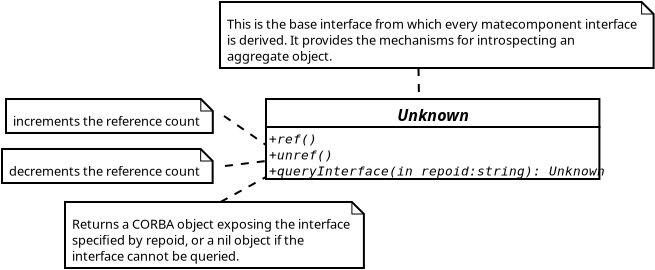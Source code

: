 <?xml version="1.0" encoding="UTF-8"?>
<dia:diagram xmlns:dia="http://www.lysator.liu.se/~alla/dia/"><dia:layer name="Background" visible="true"><dia:object type="UML - Class" version="0" id="O0"><dia:attribute name="obj_pos"><dia:point val="7.8,11.4"/></dia:attribute><dia:attribute name="obj_bb"><dia:rectangle val="7.75,11.35;23.15,15.45"/></dia:attribute><dia:attribute name="elem_corner"><dia:point val="7.8,11.4"/></dia:attribute><dia:attribute name="elem_width"><dia:real val="15.3"/></dia:attribute><dia:attribute name="elem_height"><dia:real val="4"/></dia:attribute><dia:attribute name="name"><dia:string>#Unknown#</dia:string></dia:attribute><dia:attribute name="stereotype"><dia:string>##</dia:string></dia:attribute><dia:attribute name="comment"><dia:string>##</dia:string></dia:attribute><dia:attribute name="abstract"><dia:boolean val="true"/></dia:attribute><dia:attribute name="suppress_attributes"><dia:boolean val="true"/></dia:attribute><dia:attribute name="suppress_operations"><dia:boolean val="false"/></dia:attribute><dia:attribute name="visible_attributes"><dia:boolean val="false"/></dia:attribute><dia:attribute name="visible_operations"><dia:boolean val="true"/></dia:attribute><dia:attribute name="visible_comments"><dia:boolean val="false"/></dia:attribute><dia:attribute name="foreground_color"><dia:color val="#000000"/></dia:attribute><dia:attribute name="background_color"><dia:color val="#ffffff"/></dia:attribute><dia:attribute name="normal_font"><dia:font family="monospace" style="0" name="Courier"/></dia:attribute><dia:attribute name="abstract_font"><dia:font family="monospace" style="88" name="Courier"/></dia:attribute><dia:attribute name="polymorphic_font"><dia:font family="monospace" style="8" name="Courier"/></dia:attribute><dia:attribute name="classname_font"><dia:font family="sans" style="80" name="Courier"/></dia:attribute><dia:attribute name="abstract_classname_font"><dia:font family="sans" style="88" name="Courier"/></dia:attribute><dia:attribute name="comment_font"><dia:font family="sans" style="8" name="Courier"/></dia:attribute><dia:attribute name="font_height"><dia:real val="0.8"/></dia:attribute><dia:attribute name="polymorphic_font_height"><dia:real val="0.8"/></dia:attribute><dia:attribute name="abstract_font_height"><dia:real val="0.8"/></dia:attribute><dia:attribute name="classname_font_height"><dia:real val="1"/></dia:attribute><dia:attribute name="abstract_classname_font_height"><dia:real val="1"/></dia:attribute><dia:attribute name="comment_font_height"><dia:real val="1"/></dia:attribute><dia:attribute name="attributes"/><dia:attribute name="operations"><dia:composite type="umloperation"><dia:attribute name="name"><dia:string>#ref#</dia:string></dia:attribute><dia:attribute name="stereotype"><dia:string>##</dia:string></dia:attribute><dia:attribute name="type"><dia:string>##</dia:string></dia:attribute><dia:attribute name="visibility"><dia:enum val="0"/></dia:attribute><dia:attribute name="comment"><dia:string>##</dia:string></dia:attribute><dia:attribute name="abstract"><dia:boolean val="false"/></dia:attribute><dia:attribute name="inheritance_type"><dia:enum val="1"/></dia:attribute><dia:attribute name="query"><dia:boolean val="false"/></dia:attribute><dia:attribute name="class_scope"><dia:boolean val="false"/></dia:attribute><dia:attribute name="parameters"/></dia:composite><dia:composite type="umloperation"><dia:attribute name="name"><dia:string>#unref#</dia:string></dia:attribute><dia:attribute name="stereotype"><dia:string>##</dia:string></dia:attribute><dia:attribute name="type"><dia:string>##</dia:string></dia:attribute><dia:attribute name="visibility"><dia:enum val="0"/></dia:attribute><dia:attribute name="comment"><dia:string>##</dia:string></dia:attribute><dia:attribute name="abstract"><dia:boolean val="false"/></dia:attribute><dia:attribute name="inheritance_type"><dia:enum val="1"/></dia:attribute><dia:attribute name="query"><dia:boolean val="false"/></dia:attribute><dia:attribute name="class_scope"><dia:boolean val="false"/></dia:attribute><dia:attribute name="parameters"/></dia:composite><dia:composite type="umloperation"><dia:attribute name="name"><dia:string>#queryInterface#</dia:string></dia:attribute><dia:attribute name="stereotype"><dia:string>##</dia:string></dia:attribute><dia:attribute name="type"><dia:string>#Unknown#</dia:string></dia:attribute><dia:attribute name="visibility"><dia:enum val="0"/></dia:attribute><dia:attribute name="comment"><dia:string>##</dia:string></dia:attribute><dia:attribute name="abstract"><dia:boolean val="false"/></dia:attribute><dia:attribute name="inheritance_type"><dia:enum val="1"/></dia:attribute><dia:attribute name="query"><dia:boolean val="false"/></dia:attribute><dia:attribute name="class_scope"><dia:boolean val="false"/></dia:attribute><dia:attribute name="parameters"><dia:composite type="umlparameter"><dia:attribute name="name"><dia:string>#repoid#</dia:string></dia:attribute><dia:attribute name="type"><dia:string>#string#</dia:string></dia:attribute><dia:attribute name="value"><dia:string>##</dia:string></dia:attribute><dia:attribute name="comment"><dia:string>##</dia:string></dia:attribute><dia:attribute name="kind"><dia:enum val="1"/></dia:attribute></dia:composite></dia:attribute></dia:composite></dia:attribute><dia:attribute name="template"><dia:boolean val="false"/></dia:attribute><dia:attribute name="templates"/></dia:object><dia:object type="UML - Note" version="0" id="O1"><dia:attribute name="obj_pos"><dia:point val="5.5,6.55"/></dia:attribute><dia:attribute name="obj_bb"><dia:rectangle val="5.45,6.5;25.4,9.9"/></dia:attribute><dia:attribute name="elem_corner"><dia:point val="5.5,6.55"/></dia:attribute><dia:attribute name="elem_width"><dia:real val="19.85"/></dia:attribute><dia:attribute name="elem_height"><dia:real val="3.3"/></dia:attribute><dia:attribute name="text"><dia:composite type="text"><dia:attribute name="string"><dia:string>#This is the base interface from which every matecomponent interface
is derived. It provides the mechanisms for introspecting an
aggregate object.#</dia:string></dia:attribute><dia:attribute name="font"><dia:font family="sans" style="0" name="Courier"/></dia:attribute><dia:attribute name="height"><dia:real val="0.8"/></dia:attribute><dia:attribute name="pos"><dia:point val="5.85,7.85"/></dia:attribute><dia:attribute name="color"><dia:color val="#000000"/></dia:attribute><dia:attribute name="alignment"><dia:enum val="0"/></dia:attribute></dia:composite></dia:attribute></dia:object><dia:object type="Standard - Line" version="0" id="O2"><dia:attribute name="obj_pos"><dia:point val="15.425,9.85"/></dia:attribute><dia:attribute name="obj_bb"><dia:rectangle val="15.374,9.799;15.501,11.451"/></dia:attribute><dia:attribute name="conn_endpoints"><dia:point val="15.425,9.85"/><dia:point val="15.45,11.4"/></dia:attribute><dia:attribute name="numcp"><dia:int val="1"/></dia:attribute><dia:attribute name="line_style"><dia:enum val="1"/></dia:attribute><dia:attribute name="dashlength"><dia:real val="0.4"/></dia:attribute><dia:connections><dia:connection handle="0" to="O1" connection="6"/><dia:connection handle="1" to="O0" connection="1"/></dia:connections></dia:object><dia:object type="UML - Note" version="0" id="O3"><dia:attribute name="obj_pos"><dia:point val="-5.2,11.4"/></dia:attribute><dia:attribute name="obj_bb"><dia:rectangle val="-5.25,11.35;5.75,13.15"/></dia:attribute><dia:attribute name="elem_corner"><dia:point val="-5.2,11.4"/></dia:attribute><dia:attribute name="elem_width"><dia:real val="10.9"/></dia:attribute><dia:attribute name="elem_height"><dia:real val="1.7"/></dia:attribute><dia:attribute name="text"><dia:composite type="text"><dia:attribute name="string"><dia:string>#increments the reference count#</dia:string></dia:attribute><dia:attribute name="font"><dia:font family="sans" style="0" name="Courier"/></dia:attribute><dia:attribute name="height"><dia:real val="0.8"/></dia:attribute><dia:attribute name="pos"><dia:point val="-4.85,12.7"/></dia:attribute><dia:attribute name="color"><dia:color val="#000000"/></dia:attribute><dia:attribute name="alignment"><dia:enum val="0"/></dia:attribute></dia:composite></dia:attribute></dia:object><dia:object type="Standard - Line" version="0" id="O4"><dia:attribute name="obj_pos"><dia:point val="5.7,12.25"/></dia:attribute><dia:attribute name="obj_bb"><dia:rectangle val="5.63,12.18;7.87,13.77"/></dia:attribute><dia:attribute name="conn_endpoints"><dia:point val="5.7,12.25"/><dia:point val="7.8,13.7"/></dia:attribute><dia:attribute name="numcp"><dia:int val="1"/></dia:attribute><dia:attribute name="line_style"><dia:enum val="1"/></dia:attribute><dia:attribute name="dashlength"><dia:real val="0.4"/></dia:attribute><dia:connections><dia:connection handle="0" to="O3" connection="4"/><dia:connection handle="1" to="O0" connection="8"/></dia:connections></dia:object><dia:object type="UML - Note" version="0" id="O5"><dia:attribute name="obj_pos"><dia:point val="-5.4,13.9"/></dia:attribute><dia:attribute name="obj_bb"><dia:rectangle val="-5.45,13.85;5.8,15.65"/></dia:attribute><dia:attribute name="elem_corner"><dia:point val="-5.4,13.9"/></dia:attribute><dia:attribute name="elem_width"><dia:real val="11.15"/></dia:attribute><dia:attribute name="elem_height"><dia:real val="1.7"/></dia:attribute><dia:attribute name="text"><dia:composite type="text"><dia:attribute name="string"><dia:string>#decrements the reference count#</dia:string></dia:attribute><dia:attribute name="font"><dia:font family="sans" style="0" name="Courier"/></dia:attribute><dia:attribute name="height"><dia:real val="0.8"/></dia:attribute><dia:attribute name="pos"><dia:point val="-5.05,15.2"/></dia:attribute><dia:attribute name="color"><dia:color val="#000000"/></dia:attribute><dia:attribute name="alignment"><dia:enum val="0"/></dia:attribute></dia:composite></dia:attribute></dia:object><dia:object type="Standard - Line" version="0" id="O6"><dia:attribute name="obj_pos"><dia:point val="5.75,14.75"/></dia:attribute><dia:attribute name="obj_bb"><dia:rectangle val="5.694,14.444;7.856,14.806"/></dia:attribute><dia:attribute name="conn_endpoints"><dia:point val="5.75,14.75"/><dia:point val="7.8,14.5"/></dia:attribute><dia:attribute name="numcp"><dia:int val="1"/></dia:attribute><dia:attribute name="line_style"><dia:enum val="1"/></dia:attribute><dia:attribute name="dashlength"><dia:real val="0.4"/></dia:attribute><dia:connections><dia:connection handle="0" to="O5" connection="4"/><dia:connection handle="1" to="O0" connection="10"/></dia:connections></dia:object><dia:object type="UML - Note" version="0" id="O7"><dia:attribute name="obj_pos"><dia:point val="-2.25,16.55"/></dia:attribute><dia:attribute name="obj_bb"><dia:rectangle val="-2.3,16.5;13.35,19.9"/></dia:attribute><dia:attribute name="elem_corner"><dia:point val="-2.25,16.55"/></dia:attribute><dia:attribute name="elem_width"><dia:real val="15.55"/></dia:attribute><dia:attribute name="elem_height"><dia:real val="3.3"/></dia:attribute><dia:attribute name="text"><dia:composite type="text"><dia:attribute name="string"><dia:string>#Returns a CORBA object exposing the interface
specified by repoid, or a nil object if the
interface cannot be queried.#</dia:string></dia:attribute><dia:attribute name="font"><dia:font family="sans" style="0" name="Courier"/></dia:attribute><dia:attribute name="height"><dia:real val="0.8"/></dia:attribute><dia:attribute name="pos"><dia:point val="-1.9,17.85"/></dia:attribute><dia:attribute name="color"><dia:color val="#000000"/></dia:attribute><dia:attribute name="alignment"><dia:enum val="0"/></dia:attribute></dia:composite></dia:attribute></dia:object><dia:object type="Standard - Line" version="0" id="O8"><dia:attribute name="obj_pos"><dia:point val="5.525,16.55"/></dia:attribute><dia:attribute name="obj_bb"><dia:rectangle val="5.457,15.232;7.868,16.618"/></dia:attribute><dia:attribute name="conn_endpoints"><dia:point val="5.525,16.55"/><dia:point val="7.8,15.3"/></dia:attribute><dia:attribute name="numcp"><dia:int val="1"/></dia:attribute><dia:attribute name="line_style"><dia:enum val="1"/></dia:attribute><dia:attribute name="dashlength"><dia:real val="0.4"/></dia:attribute><dia:connections><dia:connection handle="0" to="O7" connection="1"/><dia:connection handle="1" to="O0" connection="12"/></dia:connections></dia:object></dia:layer></dia:diagram>

